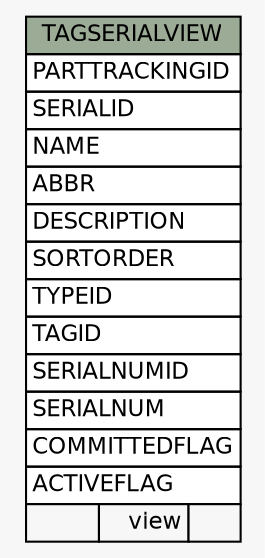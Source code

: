 // dot 2.26.3 on Linux 3.5.0-34-generic
// SchemaSpy rev 590
digraph "TAGSERIALVIEW" {
  graph [
    rankdir="RL"
    bgcolor="#f7f7f7"
    nodesep="0.18"
    ranksep="0.46"
    fontname="Helvetica"
    fontsize="11"
  ];
  node [
    fontname="Helvetica"
    fontsize="11"
    shape="plaintext"
  ];
  edge [
    arrowsize="0.8"
  ];
  "TAGSERIALVIEW" [
    label=<
    <TABLE BORDER="0" CELLBORDER="1" CELLSPACING="0" BGCOLOR="#ffffff">
      <TR><TD COLSPAN="3" BGCOLOR="#9bab96" ALIGN="CENTER">TAGSERIALVIEW</TD></TR>
      <TR><TD PORT="PARTTRACKINGID" COLSPAN="3" ALIGN="LEFT">PARTTRACKINGID</TD></TR>
      <TR><TD PORT="SERIALID" COLSPAN="3" ALIGN="LEFT">SERIALID</TD></TR>
      <TR><TD PORT="NAME" COLSPAN="3" ALIGN="LEFT">NAME</TD></TR>
      <TR><TD PORT="ABBR" COLSPAN="3" ALIGN="LEFT">ABBR</TD></TR>
      <TR><TD PORT="DESCRIPTION" COLSPAN="3" ALIGN="LEFT">DESCRIPTION</TD></TR>
      <TR><TD PORT="SORTORDER" COLSPAN="3" ALIGN="LEFT">SORTORDER</TD></TR>
      <TR><TD PORT="TYPEID" COLSPAN="3" ALIGN="LEFT">TYPEID</TD></TR>
      <TR><TD PORT="TAGID" COLSPAN="3" ALIGN="LEFT">TAGID</TD></TR>
      <TR><TD PORT="SERIALNUMID" COLSPAN="3" ALIGN="LEFT">SERIALNUMID</TD></TR>
      <TR><TD PORT="SERIALNUM" COLSPAN="3" ALIGN="LEFT">SERIALNUM</TD></TR>
      <TR><TD PORT="COMMITTEDFLAG" COLSPAN="3" ALIGN="LEFT">COMMITTEDFLAG</TD></TR>
      <TR><TD PORT="ACTIVEFLAG" COLSPAN="3" ALIGN="LEFT">ACTIVEFLAG</TD></TR>
      <TR><TD ALIGN="LEFT" BGCOLOR="#f7f7f7">  </TD><TD ALIGN="RIGHT" BGCOLOR="#f7f7f7">view</TD><TD ALIGN="RIGHT" BGCOLOR="#f7f7f7">  </TD></TR>
    </TABLE>>
    URL="tables/TAGSERIALVIEW.html"
    tooltip="TAGSERIALVIEW"
  ];
}
